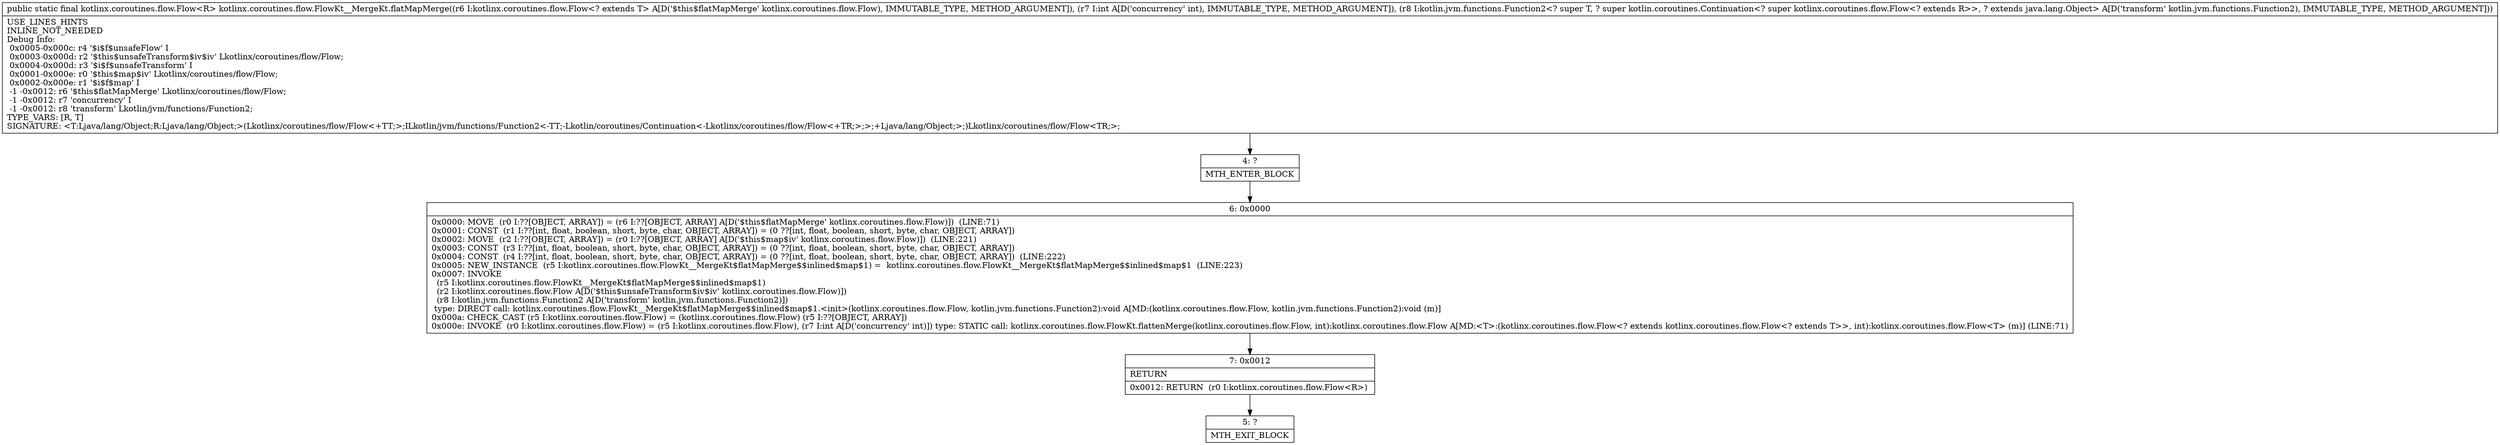 digraph "CFG forkotlinx.coroutines.flow.FlowKt__MergeKt.flatMapMerge(Lkotlinx\/coroutines\/flow\/Flow;ILkotlin\/jvm\/functions\/Function2;)Lkotlinx\/coroutines\/flow\/Flow;" {
Node_4 [shape=record,label="{4\:\ ?|MTH_ENTER_BLOCK\l}"];
Node_6 [shape=record,label="{6\:\ 0x0000|0x0000: MOVE  (r0 I:??[OBJECT, ARRAY]) = (r6 I:??[OBJECT, ARRAY] A[D('$this$flatMapMerge' kotlinx.coroutines.flow.Flow)])  (LINE:71)\l0x0001: CONST  (r1 I:??[int, float, boolean, short, byte, char, OBJECT, ARRAY]) = (0 ??[int, float, boolean, short, byte, char, OBJECT, ARRAY]) \l0x0002: MOVE  (r2 I:??[OBJECT, ARRAY]) = (r0 I:??[OBJECT, ARRAY] A[D('$this$map$iv' kotlinx.coroutines.flow.Flow)])  (LINE:221)\l0x0003: CONST  (r3 I:??[int, float, boolean, short, byte, char, OBJECT, ARRAY]) = (0 ??[int, float, boolean, short, byte, char, OBJECT, ARRAY]) \l0x0004: CONST  (r4 I:??[int, float, boolean, short, byte, char, OBJECT, ARRAY]) = (0 ??[int, float, boolean, short, byte, char, OBJECT, ARRAY])  (LINE:222)\l0x0005: NEW_INSTANCE  (r5 I:kotlinx.coroutines.flow.FlowKt__MergeKt$flatMapMerge$$inlined$map$1) =  kotlinx.coroutines.flow.FlowKt__MergeKt$flatMapMerge$$inlined$map$1  (LINE:223)\l0x0007: INVOKE  \l  (r5 I:kotlinx.coroutines.flow.FlowKt__MergeKt$flatMapMerge$$inlined$map$1)\l  (r2 I:kotlinx.coroutines.flow.Flow A[D('$this$unsafeTransform$iv$iv' kotlinx.coroutines.flow.Flow)])\l  (r8 I:kotlin.jvm.functions.Function2 A[D('transform' kotlin.jvm.functions.Function2)])\l type: DIRECT call: kotlinx.coroutines.flow.FlowKt__MergeKt$flatMapMerge$$inlined$map$1.\<init\>(kotlinx.coroutines.flow.Flow, kotlin.jvm.functions.Function2):void A[MD:(kotlinx.coroutines.flow.Flow, kotlin.jvm.functions.Function2):void (m)]\l0x000a: CHECK_CAST (r5 I:kotlinx.coroutines.flow.Flow) = (kotlinx.coroutines.flow.Flow) (r5 I:??[OBJECT, ARRAY]) \l0x000e: INVOKE  (r0 I:kotlinx.coroutines.flow.Flow) = (r5 I:kotlinx.coroutines.flow.Flow), (r7 I:int A[D('concurrency' int)]) type: STATIC call: kotlinx.coroutines.flow.FlowKt.flattenMerge(kotlinx.coroutines.flow.Flow, int):kotlinx.coroutines.flow.Flow A[MD:\<T\>:(kotlinx.coroutines.flow.Flow\<? extends kotlinx.coroutines.flow.Flow\<? extends T\>\>, int):kotlinx.coroutines.flow.Flow\<T\> (m)] (LINE:71)\l}"];
Node_7 [shape=record,label="{7\:\ 0x0012|RETURN\l|0x0012: RETURN  (r0 I:kotlinx.coroutines.flow.Flow\<R\>) \l}"];
Node_5 [shape=record,label="{5\:\ ?|MTH_EXIT_BLOCK\l}"];
MethodNode[shape=record,label="{public static final kotlinx.coroutines.flow.Flow\<R\> kotlinx.coroutines.flow.FlowKt__MergeKt.flatMapMerge((r6 I:kotlinx.coroutines.flow.Flow\<? extends T\> A[D('$this$flatMapMerge' kotlinx.coroutines.flow.Flow), IMMUTABLE_TYPE, METHOD_ARGUMENT]), (r7 I:int A[D('concurrency' int), IMMUTABLE_TYPE, METHOD_ARGUMENT]), (r8 I:kotlin.jvm.functions.Function2\<? super T, ? super kotlin.coroutines.Continuation\<? super kotlinx.coroutines.flow.Flow\<? extends R\>\>, ? extends java.lang.Object\> A[D('transform' kotlin.jvm.functions.Function2), IMMUTABLE_TYPE, METHOD_ARGUMENT]))  | USE_LINES_HINTS\lINLINE_NOT_NEEDED\lDebug Info:\l  0x0005\-0x000c: r4 '$i$f$unsafeFlow' I\l  0x0003\-0x000d: r2 '$this$unsafeTransform$iv$iv' Lkotlinx\/coroutines\/flow\/Flow;\l  0x0004\-0x000d: r3 '$i$f$unsafeTransform' I\l  0x0001\-0x000e: r0 '$this$map$iv' Lkotlinx\/coroutines\/flow\/Flow;\l  0x0002\-0x000e: r1 '$i$f$map' I\l  \-1 \-0x0012: r6 '$this$flatMapMerge' Lkotlinx\/coroutines\/flow\/Flow;\l  \-1 \-0x0012: r7 'concurrency' I\l  \-1 \-0x0012: r8 'transform' Lkotlin\/jvm\/functions\/Function2;\lTYPE_VARS: [R, T]\lSIGNATURE: \<T:Ljava\/lang\/Object;R:Ljava\/lang\/Object;\>(Lkotlinx\/coroutines\/flow\/Flow\<+TT;\>;ILkotlin\/jvm\/functions\/Function2\<\-TT;\-Lkotlin\/coroutines\/Continuation\<\-Lkotlinx\/coroutines\/flow\/Flow\<+TR;\>;\>;+Ljava\/lang\/Object;\>;)Lkotlinx\/coroutines\/flow\/Flow\<TR;\>;\l}"];
MethodNode -> Node_4;Node_4 -> Node_6;
Node_6 -> Node_7;
Node_7 -> Node_5;
}

